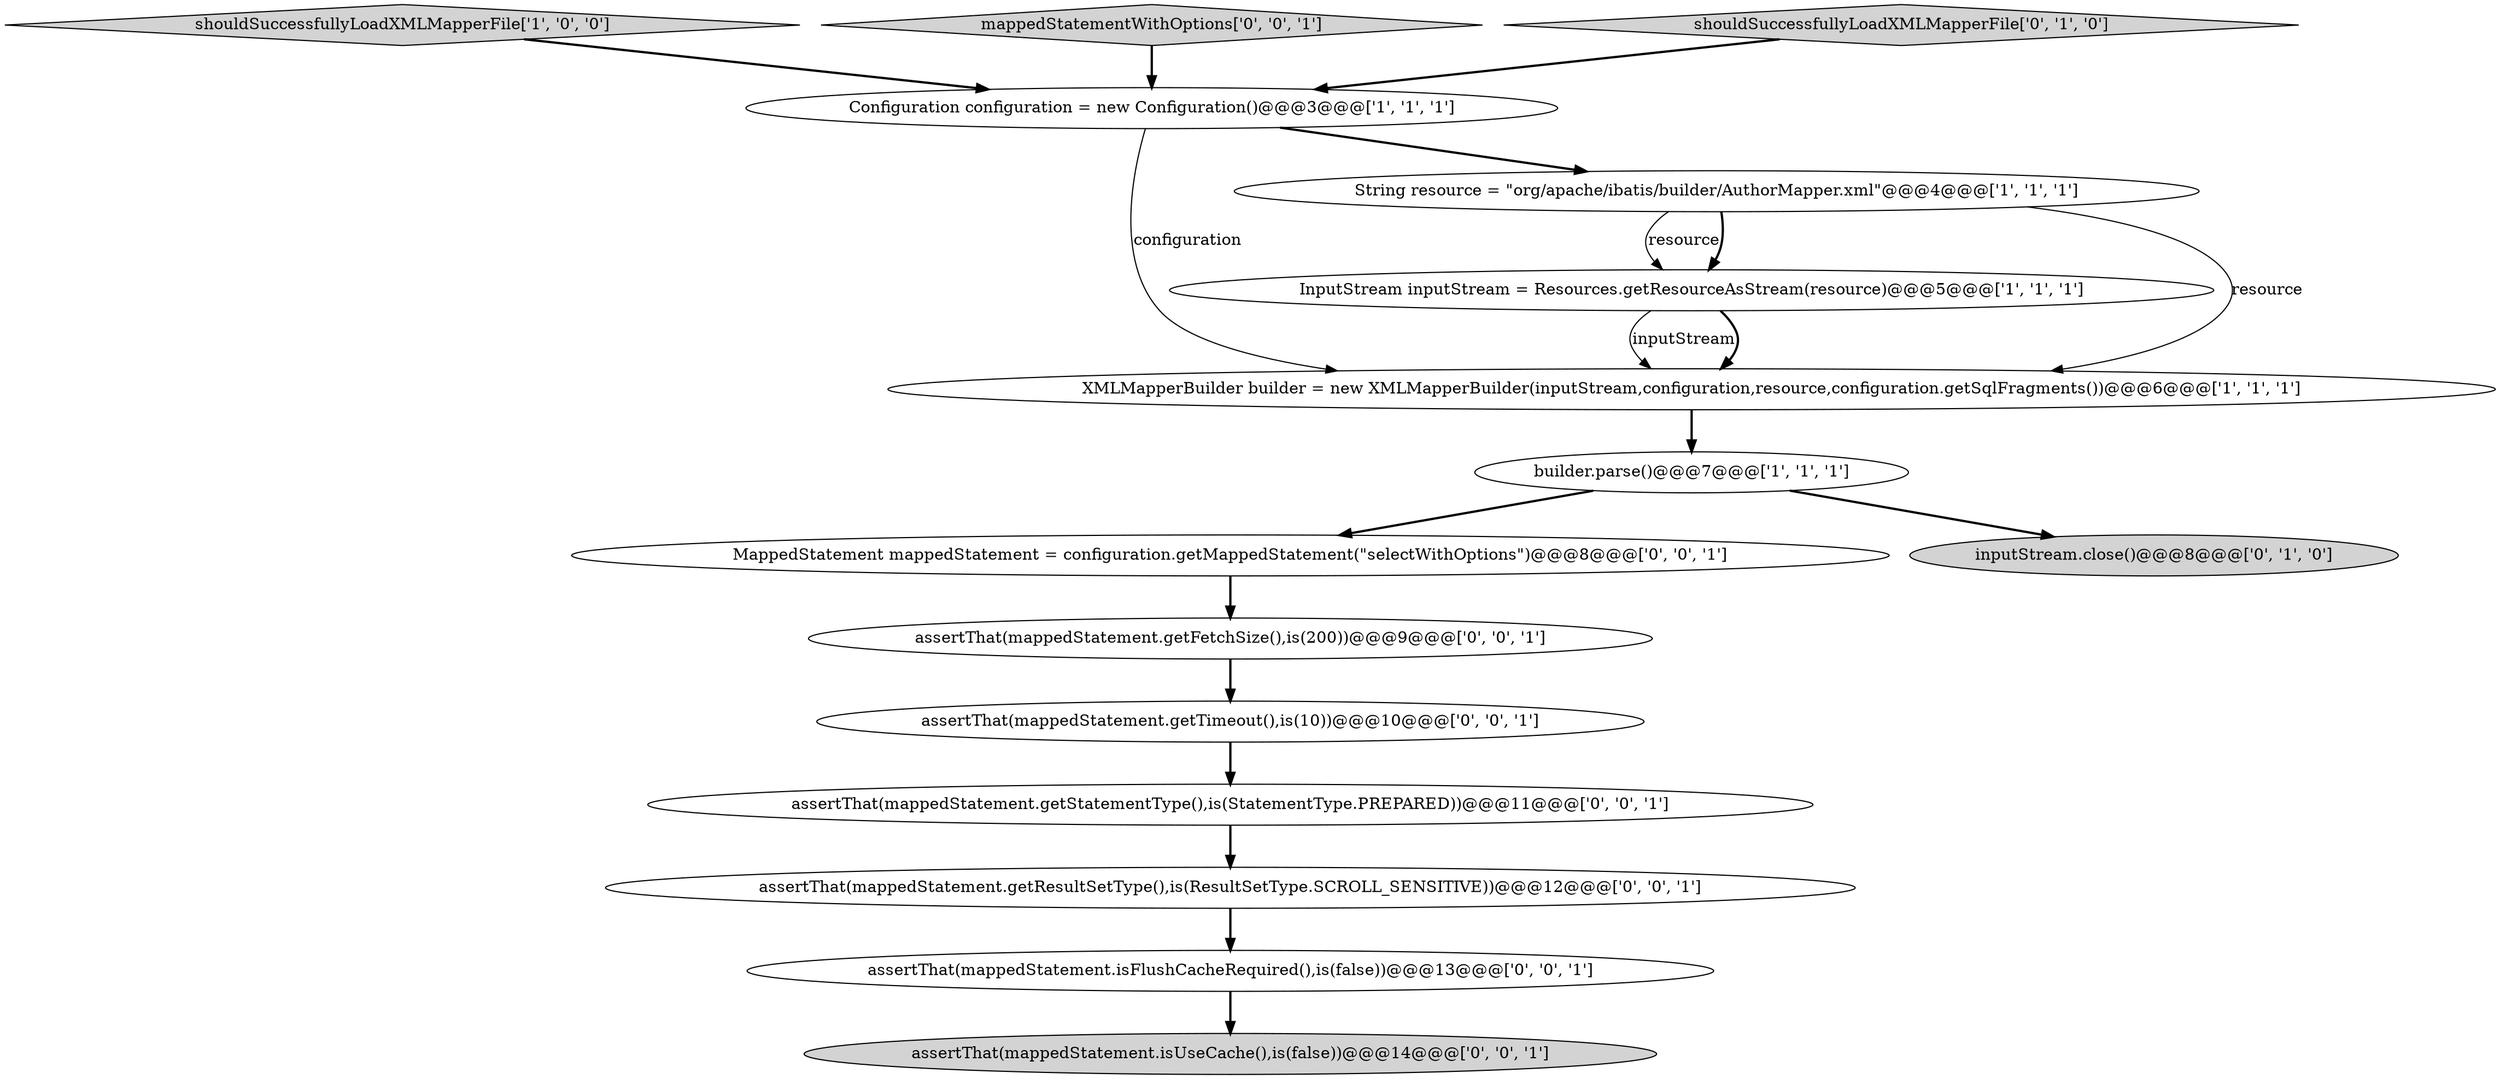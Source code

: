 digraph {
8 [style = filled, label = "MappedStatement mappedStatement = configuration.getMappedStatement(\"selectWithOptions\")@@@8@@@['0', '0', '1']", fillcolor = white, shape = ellipse image = "AAA0AAABBB3BBB"];
10 [style = filled, label = "assertThat(mappedStatement.getFetchSize(),is(200))@@@9@@@['0', '0', '1']", fillcolor = white, shape = ellipse image = "AAA0AAABBB3BBB"];
0 [style = filled, label = "shouldSuccessfullyLoadXMLMapperFile['1', '0', '0']", fillcolor = lightgray, shape = diamond image = "AAA0AAABBB1BBB"];
2 [style = filled, label = "InputStream inputStream = Resources.getResourceAsStream(resource)@@@5@@@['1', '1', '1']", fillcolor = white, shape = ellipse image = "AAA0AAABBB1BBB"];
12 [style = filled, label = "mappedStatementWithOptions['0', '0', '1']", fillcolor = lightgray, shape = diamond image = "AAA0AAABBB3BBB"];
5 [style = filled, label = "builder.parse()@@@7@@@['1', '1', '1']", fillcolor = white, shape = ellipse image = "AAA0AAABBB1BBB"];
1 [style = filled, label = "Configuration configuration = new Configuration()@@@3@@@['1', '1', '1']", fillcolor = white, shape = ellipse image = "AAA0AAABBB1BBB"];
9 [style = filled, label = "assertThat(mappedStatement.isFlushCacheRequired(),is(false))@@@13@@@['0', '0', '1']", fillcolor = white, shape = ellipse image = "AAA0AAABBB3BBB"];
15 [style = filled, label = "assertThat(mappedStatement.getTimeout(),is(10))@@@10@@@['0', '0', '1']", fillcolor = white, shape = ellipse image = "AAA0AAABBB3BBB"];
11 [style = filled, label = "assertThat(mappedStatement.getResultSetType(),is(ResultSetType.SCROLL_SENSITIVE))@@@12@@@['0', '0', '1']", fillcolor = white, shape = ellipse image = "AAA0AAABBB3BBB"];
4 [style = filled, label = "XMLMapperBuilder builder = new XMLMapperBuilder(inputStream,configuration,resource,configuration.getSqlFragments())@@@6@@@['1', '1', '1']", fillcolor = white, shape = ellipse image = "AAA0AAABBB1BBB"];
3 [style = filled, label = "String resource = \"org/apache/ibatis/builder/AuthorMapper.xml\"@@@4@@@['1', '1', '1']", fillcolor = white, shape = ellipse image = "AAA0AAABBB1BBB"];
7 [style = filled, label = "inputStream.close()@@@8@@@['0', '1', '0']", fillcolor = lightgray, shape = ellipse image = "AAA1AAABBB2BBB"];
6 [style = filled, label = "shouldSuccessfullyLoadXMLMapperFile['0', '1', '0']", fillcolor = lightgray, shape = diamond image = "AAA0AAABBB2BBB"];
13 [style = filled, label = "assertThat(mappedStatement.getStatementType(),is(StatementType.PREPARED))@@@11@@@['0', '0', '1']", fillcolor = white, shape = ellipse image = "AAA0AAABBB3BBB"];
14 [style = filled, label = "assertThat(mappedStatement.isUseCache(),is(false))@@@14@@@['0', '0', '1']", fillcolor = lightgray, shape = ellipse image = "AAA0AAABBB3BBB"];
4->5 [style = bold, label=""];
2->4 [style = solid, label="inputStream"];
10->15 [style = bold, label=""];
13->11 [style = bold, label=""];
1->3 [style = bold, label=""];
12->1 [style = bold, label=""];
11->9 [style = bold, label=""];
5->7 [style = bold, label=""];
5->8 [style = bold, label=""];
2->4 [style = bold, label=""];
9->14 [style = bold, label=""];
1->4 [style = solid, label="configuration"];
6->1 [style = bold, label=""];
8->10 [style = bold, label=""];
0->1 [style = bold, label=""];
15->13 [style = bold, label=""];
3->2 [style = solid, label="resource"];
3->2 [style = bold, label=""];
3->4 [style = solid, label="resource"];
}
